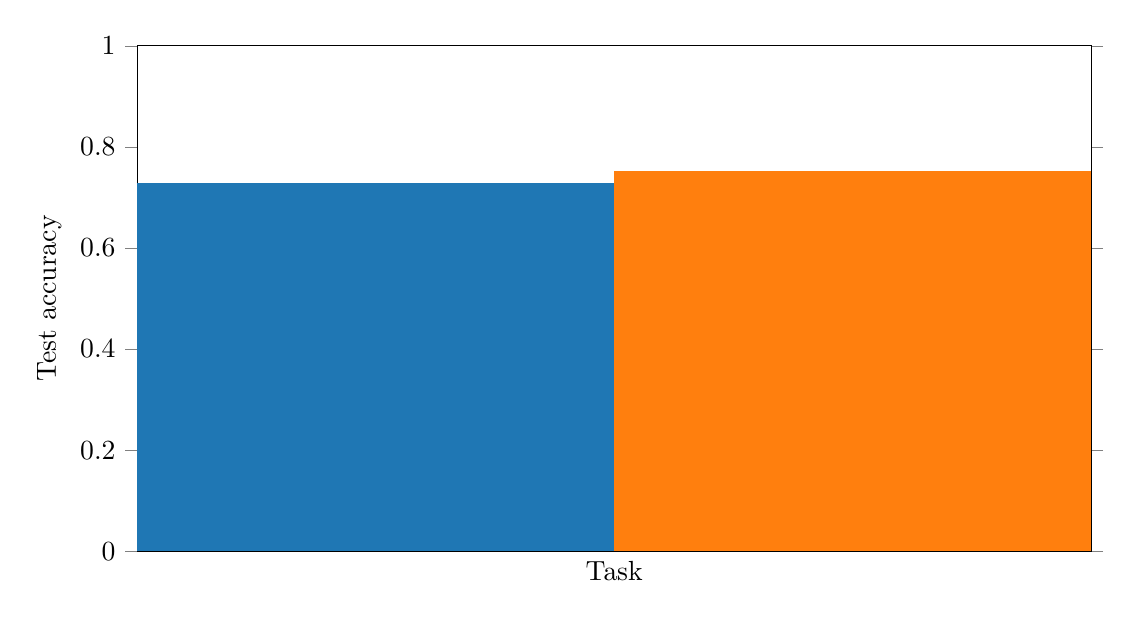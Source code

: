 % This file was created by matplotlib2tikz v0.6.18.
\begin{tikzpicture}

\definecolor{color0}{rgb}{0.122,0.467,0.706}
\definecolor{color1}{rgb}{1,0.498,0.055}

\begin{axis}[
every y tick label/.style = {
rotate=0
},
height=8cm,
tick align=outside,
width=13.698cm,
x grid style={white!69.02!black},
xlabel={Task},
xmajorticks=false,
xmin=0.5, xmax=2.5,
y grid style={white!69.02!black},
ylabel={Test accuracy},
ymin=0, ymax=1,
ytick pos=both
]
\draw[fill=color0,draw opacity=0] (axis cs:0.5,0) rectangle (axis cs:1.5,0.729);
\draw[fill=color1,draw opacity=0] (axis cs:1.5,0) rectangle (axis cs:2.5,0.753);
\end{axis}

\end{tikzpicture}